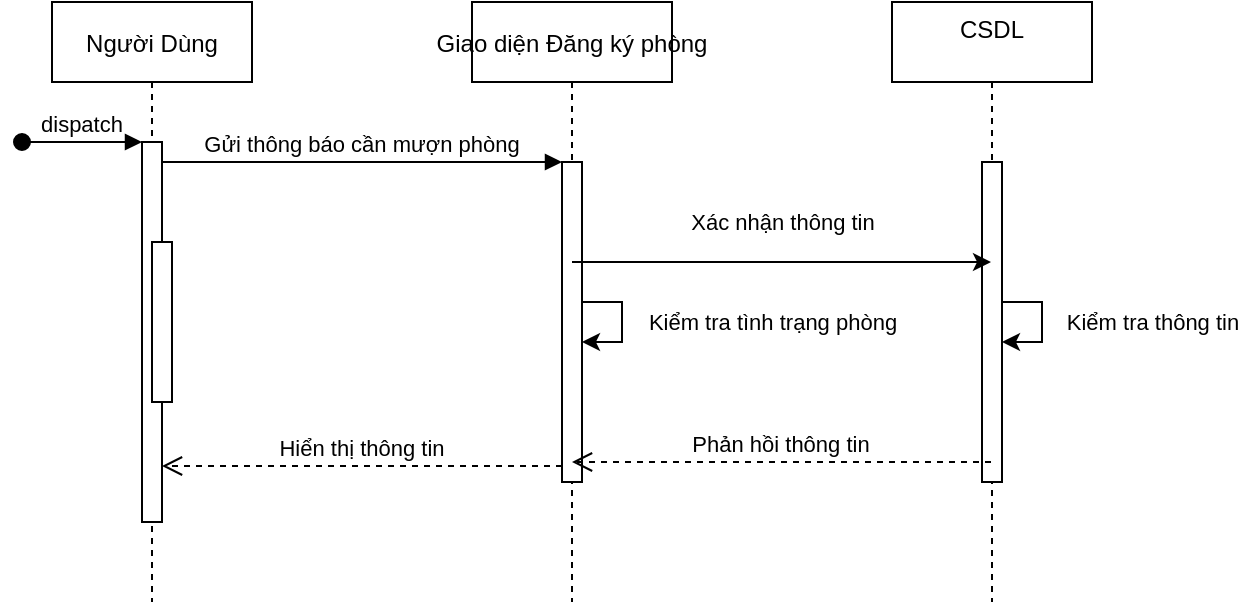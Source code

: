 <mxfile version="17.1.3" type="device"><diagram id="kgpKYQtTHZ0yAKxKKP6v" name="Page-1"><mxGraphModel dx="996" dy="620" grid="1" gridSize="10" guides="1" tooltips="1" connect="1" arrows="1" fold="1" page="1" pageScale="1" pageWidth="850" pageHeight="1100" math="0" shadow="0"><root><mxCell id="0"/><mxCell id="1" parent="0"/><mxCell id="3nuBFxr9cyL0pnOWT2aG-1" value="Người Dùng" style="shape=umlLifeline;perimeter=lifelinePerimeter;container=1;collapsible=0;recursiveResize=0;rounded=0;shadow=0;strokeWidth=1;" parent="1" vertex="1"><mxGeometry x="120" y="80" width="100" height="300" as="geometry"/></mxCell><mxCell id="3nuBFxr9cyL0pnOWT2aG-2" value="" style="points=[];perimeter=orthogonalPerimeter;rounded=0;shadow=0;strokeWidth=1;" parent="3nuBFxr9cyL0pnOWT2aG-1" vertex="1"><mxGeometry x="45" y="70" width="10" height="190" as="geometry"/></mxCell><mxCell id="3nuBFxr9cyL0pnOWT2aG-3" value="dispatch" style="verticalAlign=bottom;startArrow=oval;endArrow=block;startSize=8;shadow=0;strokeWidth=1;" parent="3nuBFxr9cyL0pnOWT2aG-1" target="3nuBFxr9cyL0pnOWT2aG-2" edge="1"><mxGeometry relative="1" as="geometry"><mxPoint x="-15" y="70" as="sourcePoint"/></mxGeometry></mxCell><mxCell id="3nuBFxr9cyL0pnOWT2aG-4" value="" style="points=[];perimeter=orthogonalPerimeter;rounded=0;shadow=0;strokeWidth=1;" parent="3nuBFxr9cyL0pnOWT2aG-1" vertex="1"><mxGeometry x="50" y="120" width="10" height="80" as="geometry"/></mxCell><mxCell id="3nuBFxr9cyL0pnOWT2aG-5" value="Giao diện Đăng ký phòng" style="shape=umlLifeline;perimeter=lifelinePerimeter;container=1;collapsible=0;recursiveResize=0;rounded=0;shadow=0;strokeWidth=1;" parent="1" vertex="1"><mxGeometry x="330" y="80" width="100" height="300" as="geometry"/></mxCell><mxCell id="3nuBFxr9cyL0pnOWT2aG-6" value="" style="points=[];perimeter=orthogonalPerimeter;rounded=0;shadow=0;strokeWidth=1;" parent="3nuBFxr9cyL0pnOWT2aG-5" vertex="1"><mxGeometry x="45" y="80" width="10" height="160" as="geometry"/></mxCell><mxCell id="33tyhbeHNeqPvp0-GaT0-8" value="Kiểm tra tình trạng phòng" style="edgeStyle=orthogonalEdgeStyle;rounded=0;orthogonalLoop=1;jettySize=auto;html=1;" edge="1" parent="3nuBFxr9cyL0pnOWT2aG-5" source="3nuBFxr9cyL0pnOWT2aG-6" target="3nuBFxr9cyL0pnOWT2aG-6"><mxGeometry y="75" relative="1" as="geometry"><mxPoint as="offset"/></mxGeometry></mxCell><mxCell id="3nuBFxr9cyL0pnOWT2aG-7" value="Hiển thị thông tin" style="verticalAlign=bottom;endArrow=open;dashed=1;endSize=8;exitX=0;exitY=0.95;shadow=0;strokeWidth=1;" parent="1" source="3nuBFxr9cyL0pnOWT2aG-6" target="3nuBFxr9cyL0pnOWT2aG-2" edge="1"><mxGeometry relative="1" as="geometry"><mxPoint x="275" y="236" as="targetPoint"/></mxGeometry></mxCell><mxCell id="3nuBFxr9cyL0pnOWT2aG-8" value="Gửi thông báo cần mượn phòng" style="verticalAlign=bottom;endArrow=block;entryX=0;entryY=0;shadow=0;strokeWidth=1;" parent="1" source="3nuBFxr9cyL0pnOWT2aG-2" target="3nuBFxr9cyL0pnOWT2aG-6" edge="1"><mxGeometry relative="1" as="geometry"><mxPoint x="275" y="160" as="sourcePoint"/></mxGeometry></mxCell><mxCell id="33tyhbeHNeqPvp0-GaT0-2" value="CSDL&#10;" style="shape=umlLifeline;perimeter=lifelinePerimeter;container=1;collapsible=0;recursiveResize=0;rounded=0;shadow=0;strokeWidth=1;" vertex="1" parent="1"><mxGeometry x="540" y="80" width="100" height="300" as="geometry"/></mxCell><mxCell id="33tyhbeHNeqPvp0-GaT0-3" value="" style="points=[];perimeter=orthogonalPerimeter;rounded=0;shadow=0;strokeWidth=1;" vertex="1" parent="33tyhbeHNeqPvp0-GaT0-2"><mxGeometry x="45" y="80" width="10" height="160" as="geometry"/></mxCell><mxCell id="33tyhbeHNeqPvp0-GaT0-4" value="Kiểm tra thông tin" style="edgeStyle=orthogonalEdgeStyle;rounded=0;orthogonalLoop=1;jettySize=auto;html=1;" edge="1" parent="33tyhbeHNeqPvp0-GaT0-2" source="33tyhbeHNeqPvp0-GaT0-3" target="33tyhbeHNeqPvp0-GaT0-3"><mxGeometry y="55" relative="1" as="geometry"><mxPoint as="offset"/></mxGeometry></mxCell><mxCell id="3nuBFxr9cyL0pnOWT2aG-10" value="Phản hồi thông tin" style="verticalAlign=bottom;endArrow=open;dashed=1;endSize=8;shadow=0;strokeWidth=1;" parent="1" source="33tyhbeHNeqPvp0-GaT0-2" edge="1"><mxGeometry relative="1" as="geometry"><mxPoint x="380" y="310" as="targetPoint"/><Array as="points"><mxPoint x="500" y="310"/></Array></mxGeometry></mxCell><mxCell id="33tyhbeHNeqPvp0-GaT0-5" value="Xác nhận thông tin" style="endArrow=classic;html=1;rounded=0;" edge="1" parent="1" source="3nuBFxr9cyL0pnOWT2aG-5" target="33tyhbeHNeqPvp0-GaT0-2"><mxGeometry x="0.003" y="20" width="50" height="50" relative="1" as="geometry"><mxPoint x="390" y="250" as="sourcePoint"/><mxPoint x="440" y="200" as="targetPoint"/><Array as="points"><mxPoint x="510" y="210"/></Array><mxPoint as="offset"/></mxGeometry></mxCell></root></mxGraphModel></diagram></mxfile>
